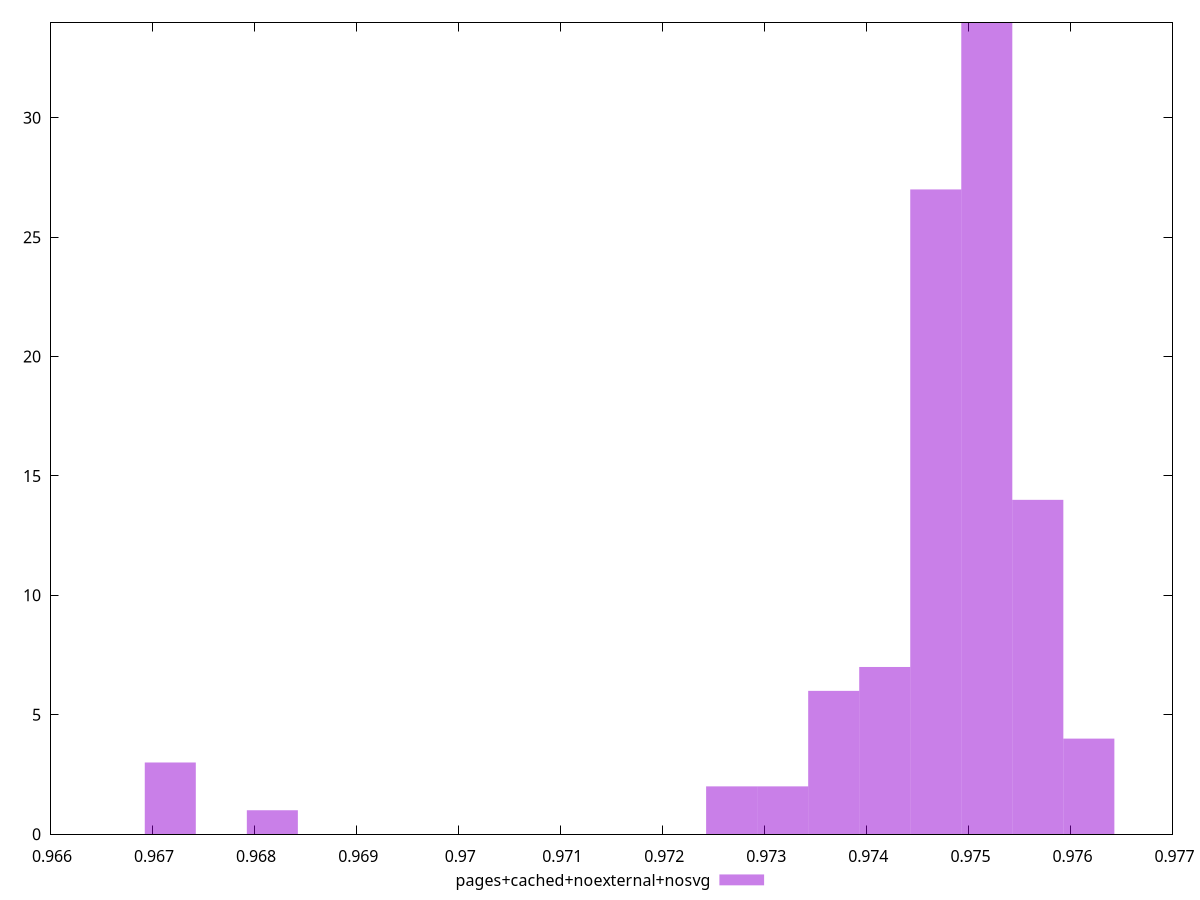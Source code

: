 $_pagesCachedNoexternalNosvg <<EOF
0.9726797193677448 2
0.9746800889705576 27
0.9741799965698544 7
0.9671787029600094 3
0.9751801813712608 34
0.9756802737719641 14
0.9736799041691512 6
0.973179811768448 2
0.9761803661726672 4
0.9681788877614159 1
EOF
set key outside below
set terminal pngcairo
set output "report_00005_2020-11-02T22-26-11.212Z/speed-index/pages+cached+noexternal+nosvg//hist.png"
set yrange [0:34]
set boxwidth 0.0005000924007032107
set style fill transparent solid 0.5 noborder
plot $_pagesCachedNoexternalNosvg title "pages+cached+noexternal+nosvg" with boxes ,